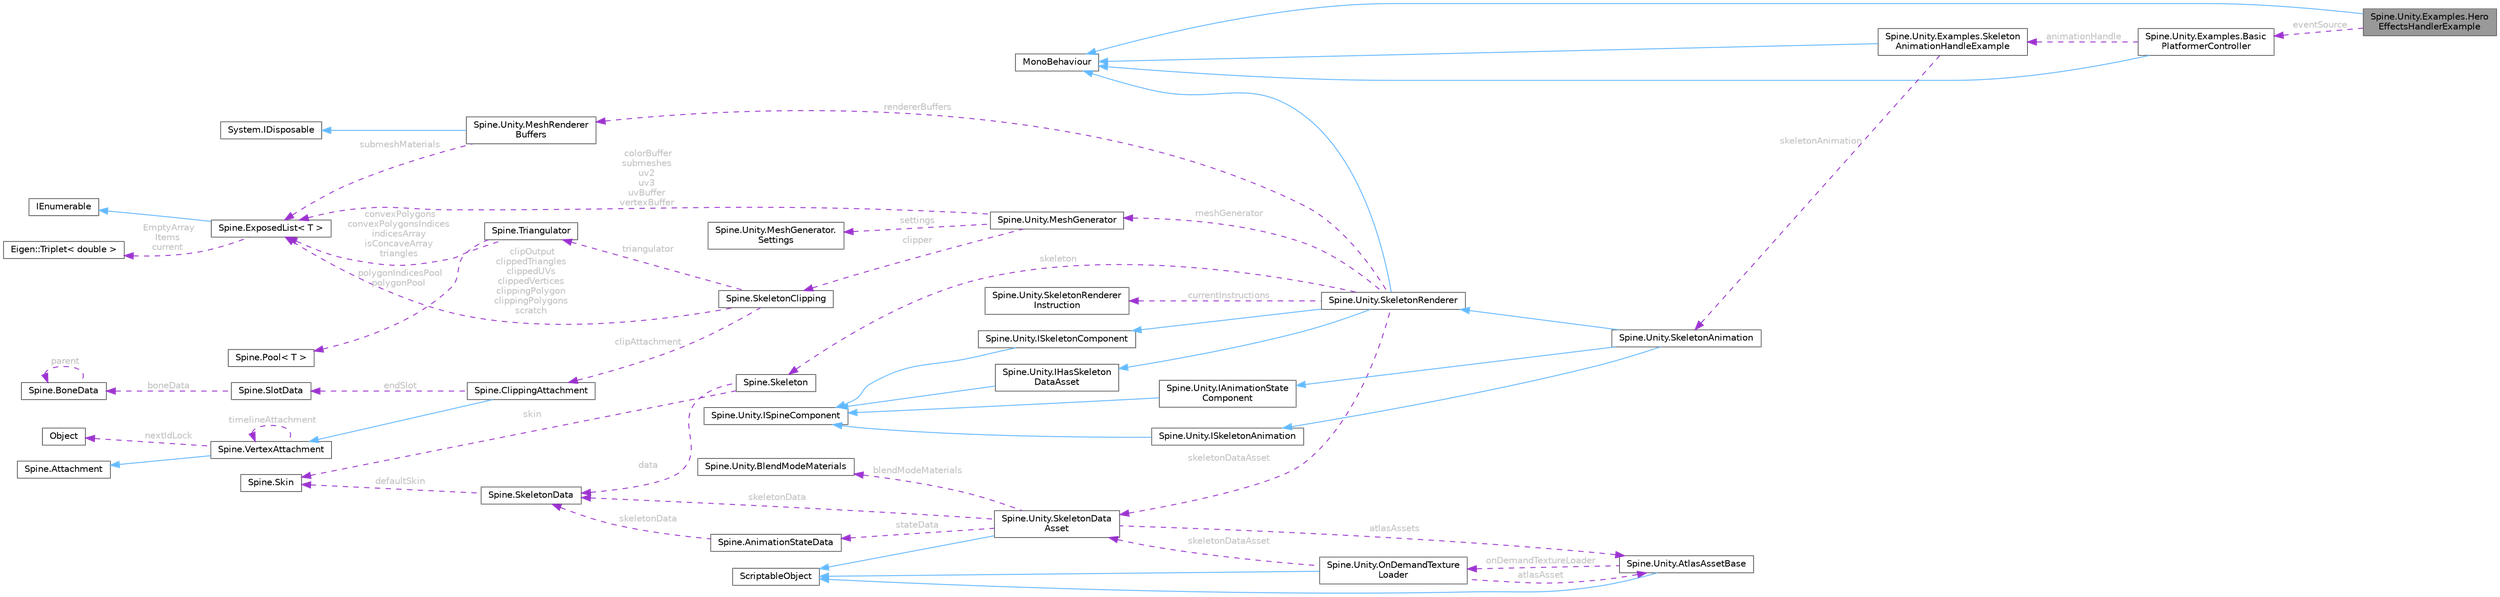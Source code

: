 digraph "Spine.Unity.Examples.HeroEffectsHandlerExample"
{
 // LATEX_PDF_SIZE
  bgcolor="transparent";
  edge [fontname=Helvetica,fontsize=10,labelfontname=Helvetica,labelfontsize=10];
  node [fontname=Helvetica,fontsize=10,shape=box,height=0.2,width=0.4];
  rankdir="LR";
  Node1 [id="Node000001",label="Spine.Unity.Examples.Hero\lEffectsHandlerExample",height=0.2,width=0.4,color="gray40", fillcolor="grey60", style="filled", fontcolor="black",tooltip=" "];
  Node2 -> Node1 [id="edge55_Node000001_Node000002",dir="back",color="steelblue1",style="solid",tooltip=" "];
  Node2 [id="Node000002",label="MonoBehaviour",height=0.2,width=0.4,color="gray40", fillcolor="white", style="filled",tooltip=" "];
  Node3 -> Node1 [id="edge56_Node000001_Node000003",dir="back",color="darkorchid3",style="dashed",tooltip=" ",label=" eventSource",fontcolor="grey" ];
  Node3 [id="Node000003",label="Spine.Unity.Examples.Basic\lPlatformerController",height=0.2,width=0.4,color="gray40", fillcolor="white", style="filled",URL="$class_spine_1_1_unity_1_1_examples_1_1_basic_platformer_controller.html",tooltip=" "];
  Node2 -> Node3 [id="edge57_Node000003_Node000002",dir="back",color="steelblue1",style="solid",tooltip=" "];
  Node4 -> Node3 [id="edge58_Node000003_Node000004",dir="back",color="darkorchid3",style="dashed",tooltip=" ",label=" animationHandle",fontcolor="grey" ];
  Node4 [id="Node000004",label="Spine.Unity.Examples.Skeleton\lAnimationHandleExample",height=0.2,width=0.4,color="gray40", fillcolor="white", style="filled",URL="$class_spine_1_1_unity_1_1_examples_1_1_skeleton_animation_handle_example.html",tooltip=" "];
  Node2 -> Node4 [id="edge59_Node000004_Node000002",dir="back",color="steelblue1",style="solid",tooltip=" "];
  Node5 -> Node4 [id="edge60_Node000004_Node000005",dir="back",color="darkorchid3",style="dashed",tooltip=" ",label=" skeletonAnimation",fontcolor="grey" ];
  Node5 [id="Node000005",label="Spine.Unity.SkeletonAnimation",height=0.2,width=0.4,color="gray40", fillcolor="white", style="filled",URL="$class_spine_1_1_unity_1_1_skeleton_animation.html",tooltip=" "];
  Node6 -> Node5 [id="edge61_Node000005_Node000006",dir="back",color="steelblue1",style="solid",tooltip=" "];
  Node6 [id="Node000006",label="Spine.Unity.SkeletonRenderer",height=0.2,width=0.4,color="gray40", fillcolor="white", style="filled",URL="$class_spine_1_1_unity_1_1_skeleton_renderer.html",tooltip="Base class of animated Spine skeleton components. This component manages and renders a skeleton."];
  Node2 -> Node6 [id="edge62_Node000006_Node000002",dir="back",color="steelblue1",style="solid",tooltip=" "];
  Node7 -> Node6 [id="edge63_Node000006_Node000007",dir="back",color="steelblue1",style="solid",tooltip=" "];
  Node7 [id="Node000007",label="Spine.Unity.ISkeletonComponent",height=0.2,width=0.4,color="gray40", fillcolor="white", style="filled",URL="$interface_spine_1_1_unity_1_1_i_skeleton_component.html",tooltip="A Spine-Unity Component that manages a Spine.Skeleton instance, instantiated from a SkeletonDataAsset..."];
  Node8 -> Node7 [id="edge64_Node000007_Node000008",dir="back",color="steelblue1",style="solid",tooltip=" "];
  Node8 [id="Node000008",label="Spine.Unity.ISpineComponent",height=0.2,width=0.4,color="gray40", fillcolor="white", style="filled",URL="$interface_spine_1_1_unity_1_1_i_spine_component.html",tooltip=" "];
  Node9 -> Node6 [id="edge65_Node000006_Node000009",dir="back",color="steelblue1",style="solid",tooltip=" "];
  Node9 [id="Node000009",label="Spine.Unity.IHasSkeleton\lDataAsset",height=0.2,width=0.4,color="gray40", fillcolor="white", style="filled",URL="$interface_spine_1_1_unity_1_1_i_has_skeleton_data_asset.html",tooltip="Holds a reference to a SkeletonDataAsset."];
  Node8 -> Node9 [id="edge66_Node000009_Node000008",dir="back",color="steelblue1",style="solid",tooltip=" "];
  Node10 -> Node6 [id="edge67_Node000006_Node000010",dir="back",color="darkorchid3",style="dashed",tooltip=" ",label=" skeletonDataAsset",fontcolor="grey" ];
  Node10 [id="Node000010",label="Spine.Unity.SkeletonData\lAsset",height=0.2,width=0.4,color="gray40", fillcolor="white", style="filled",URL="$class_spine_1_1_unity_1_1_skeleton_data_asset.html",tooltip=" "];
  Node11 -> Node10 [id="edge68_Node000010_Node000011",dir="back",color="steelblue1",style="solid",tooltip=" "];
  Node11 [id="Node000011",label="ScriptableObject",height=0.2,width=0.4,color="gray40", fillcolor="white", style="filled",tooltip=" "];
  Node12 -> Node10 [id="edge69_Node000010_Node000012",dir="back",color="darkorchid3",style="dashed",tooltip=" ",label=" atlasAssets",fontcolor="grey" ];
  Node12 [id="Node000012",label="Spine.Unity.AtlasAssetBase",height=0.2,width=0.4,color="gray40", fillcolor="white", style="filled",URL="$class_spine_1_1_unity_1_1_atlas_asset_base.html",tooltip=" "];
  Node11 -> Node12 [id="edge70_Node000012_Node000011",dir="back",color="steelblue1",style="solid",tooltip=" "];
  Node13 -> Node12 [id="edge71_Node000012_Node000013",dir="back",color="darkorchid3",style="dashed",tooltip=" ",label=" onDemandTextureLoader",fontcolor="grey" ];
  Node13 [id="Node000013",label="Spine.Unity.OnDemandTexture\lLoader",height=0.2,width=0.4,color="gray40", fillcolor="white", style="filled",URL="$class_spine_1_1_unity_1_1_on_demand_texture_loader.html",tooltip=" "];
  Node11 -> Node13 [id="edge72_Node000013_Node000011",dir="back",color="steelblue1",style="solid",tooltip=" "];
  Node12 -> Node13 [id="edge73_Node000013_Node000012",dir="back",color="darkorchid3",style="dashed",tooltip=" ",label=" atlasAsset",fontcolor="grey" ];
  Node10 -> Node13 [id="edge74_Node000013_Node000010",dir="back",color="darkorchid3",style="dashed",tooltip=" ",label=" skeletonDataAsset",fontcolor="grey" ];
  Node14 -> Node10 [id="edge75_Node000010_Node000014",dir="back",color="darkorchid3",style="dashed",tooltip=" ",label=" blendModeMaterials",fontcolor="grey" ];
  Node14 [id="Node000014",label="Spine.Unity.BlendModeMaterials",height=0.2,width=0.4,color="gray40", fillcolor="white", style="filled",URL="$class_spine_1_1_unity_1_1_blend_mode_materials.html",tooltip=" "];
  Node15 -> Node10 [id="edge76_Node000010_Node000015",dir="back",color="darkorchid3",style="dashed",tooltip=" ",label=" skeletonData",fontcolor="grey" ];
  Node15 [id="Node000015",label="Spine.SkeletonData",height=0.2,width=0.4,color="gray40", fillcolor="white", style="filled",URL="$class_spine_1_1_skeleton_data.html",tooltip="Stores the setup pose and all of the stateless data for a skeleton."];
  Node16 -> Node15 [id="edge77_Node000015_Node000016",dir="back",color="darkorchid3",style="dashed",tooltip=" ",label=" defaultSkin",fontcolor="grey" ];
  Node16 [id="Node000016",label="Spine.Skin",height=0.2,width=0.4,color="gray40", fillcolor="white", style="filled",URL="$class_spine_1_1_skin.html",tooltip="Stores attachments by slot index and attachment name."];
  Node17 -> Node10 [id="edge78_Node000010_Node000017",dir="back",color="darkorchid3",style="dashed",tooltip=" ",label=" stateData",fontcolor="grey" ];
  Node17 [id="Node000017",label="Spine.AnimationStateData",height=0.2,width=0.4,color="gray40", fillcolor="white", style="filled",URL="$class_spine_1_1_animation_state_data.html",tooltip="Stores mix (crossfade) durations to be applied when AnimationState animations are changed."];
  Node15 -> Node17 [id="edge79_Node000017_Node000015",dir="back",color="darkorchid3",style="dashed",tooltip=" ",label=" skeletonData",fontcolor="grey" ];
  Node18 -> Node6 [id="edge80_Node000006_Node000018",dir="back",color="darkorchid3",style="dashed",tooltip=" ",label=" currentInstructions",fontcolor="grey" ];
  Node18 [id="Node000018",label="Spine.Unity.SkeletonRenderer\lInstruction",height=0.2,width=0.4,color="gray40", fillcolor="white", style="filled",URL="$class_spine_1_1_unity_1_1_skeleton_renderer_instruction.html",tooltip="Instructions used by a SkeletonRenderer to render a mesh."];
  Node19 -> Node6 [id="edge81_Node000006_Node000019",dir="back",color="darkorchid3",style="dashed",tooltip=" ",label=" meshGenerator",fontcolor="grey" ];
  Node19 [id="Node000019",label="Spine.Unity.MeshGenerator",height=0.2,width=0.4,color="gray40", fillcolor="white", style="filled",URL="$class_spine_1_1_unity_1_1_mesh_generator.html",tooltip="Holds several methods to prepare and generate a UnityEngine mesh based on a skeleton...."];
  Node20 -> Node19 [id="edge82_Node000019_Node000020",dir="back",color="darkorchid3",style="dashed",tooltip=" ",label=" settings",fontcolor="grey" ];
  Node20 [id="Node000020",label="Spine.Unity.MeshGenerator.\lSettings",height=0.2,width=0.4,color="gray40", fillcolor="white", style="filled",URL="$struct_spine_1_1_unity_1_1_mesh_generator_1_1_settings.html",tooltip=" "];
  Node21 -> Node19 [id="edge83_Node000019_Node000021",dir="back",color="darkorchid3",style="dashed",tooltip=" ",label=" colorBuffer\nsubmeshes\nuv2\nuv3\nuvBuffer\nvertexBuffer",fontcolor="grey" ];
  Node21 [id="Node000021",label="Spine.ExposedList\< T \>",height=0.2,width=0.4,color="gray40", fillcolor="white", style="filled",URL="$class_spine_1_1_exposed_list-1-g.html",tooltip=" "];
  Node22 -> Node21 [id="edge84_Node000021_Node000022",dir="back",color="steelblue1",style="solid",tooltip=" "];
  Node22 [id="Node000022",label="IEnumerable",height=0.2,width=0.4,color="gray40", fillcolor="white", style="filled",tooltip=" "];
  Node23 -> Node21 [id="edge85_Node000021_Node000023",dir="back",color="darkorchid3",style="dashed",tooltip=" ",label=" EmptyArray\nItems\ncurrent",fontcolor="grey" ];
  Node23 [id="Node000023",label="Eigen::Triplet\< double \>",height=0.2,width=0.4,color="gray40", fillcolor="white", style="filled",URL="$class_eigen_1_1_triplet.html",tooltip=" "];
  Node24 -> Node19 [id="edge86_Node000019_Node000024",dir="back",color="darkorchid3",style="dashed",tooltip=" ",label=" clipper",fontcolor="grey" ];
  Node24 [id="Node000024",label="Spine.SkeletonClipping",height=0.2,width=0.4,color="gray40", fillcolor="white", style="filled",URL="$class_spine_1_1_skeleton_clipping.html",tooltip=" "];
  Node25 -> Node24 [id="edge87_Node000024_Node000025",dir="back",color="darkorchid3",style="dashed",tooltip=" ",label=" triangulator",fontcolor="grey" ];
  Node25 [id="Node000025",label="Spine.Triangulator",height=0.2,width=0.4,color="gray40", fillcolor="white", style="filled",URL="$class_spine_1_1_triangulator.html",tooltip=" "];
  Node21 -> Node25 [id="edge88_Node000025_Node000021",dir="back",color="darkorchid3",style="dashed",tooltip=" ",label=" convexPolygons\nconvexPolygonsIndices\nindicesArray\nisConcaveArray\ntriangles",fontcolor="grey" ];
  Node26 -> Node25 [id="edge89_Node000025_Node000026",dir="back",color="darkorchid3",style="dashed",tooltip=" ",label=" polygonIndicesPool\npolygonPool",fontcolor="grey" ];
  Node26 [id="Node000026",label="Spine.Pool\< T \>",height=0.2,width=0.4,color="gray40", fillcolor="white", style="filled",URL="$class_spine_1_1_pool-1-g.html",tooltip=" "];
  Node21 -> Node24 [id="edge90_Node000024_Node000021",dir="back",color="darkorchid3",style="dashed",tooltip=" ",label=" clipOutput\nclippedTriangles\nclippedUVs\nclippedVertices\nclippingPolygon\nclippingPolygons\nscratch",fontcolor="grey" ];
  Node27 -> Node24 [id="edge91_Node000024_Node000027",dir="back",color="darkorchid3",style="dashed",tooltip=" ",label=" clipAttachment",fontcolor="grey" ];
  Node27 [id="Node000027",label="Spine.ClippingAttachment",height=0.2,width=0.4,color="gray40", fillcolor="white", style="filled",URL="$class_spine_1_1_clipping_attachment.html",tooltip=" "];
  Node28 -> Node27 [id="edge92_Node000027_Node000028",dir="back",color="steelblue1",style="solid",tooltip=" "];
  Node28 [id="Node000028",label="Spine.VertexAttachment",height=0.2,width=0.4,color="gray40", fillcolor="white", style="filled",URL="$class_spine_1_1_vertex_attachment.html",tooltip=">An attachment with vertices that are transformed by one or more bones and can be deformed by a slot'..."];
  Node29 -> Node28 [id="edge93_Node000028_Node000029",dir="back",color="steelblue1",style="solid",tooltip=" "];
  Node29 [id="Node000029",label="Spine.Attachment",height=0.2,width=0.4,color="gray40", fillcolor="white", style="filled",URL="$class_spine_1_1_attachment.html",tooltip="The base class for all attachments."];
  Node30 -> Node28 [id="edge94_Node000028_Node000030",dir="back",color="darkorchid3",style="dashed",tooltip=" ",label=" nextIdLock",fontcolor="grey" ];
  Node30 [id="Node000030",label="Object",height=0.2,width=0.4,color="gray40", fillcolor="white", style="filled",URL="$class_object.html",tooltip=" "];
  Node28 -> Node28 [id="edge95_Node000028_Node000028",dir="back",color="darkorchid3",style="dashed",tooltip=" ",label=" timelineAttachment",fontcolor="grey" ];
  Node31 -> Node27 [id="edge96_Node000027_Node000031",dir="back",color="darkorchid3",style="dashed",tooltip=" ",label=" endSlot",fontcolor="grey" ];
  Node31 [id="Node000031",label="Spine.SlotData",height=0.2,width=0.4,color="gray40", fillcolor="white", style="filled",URL="$class_spine_1_1_slot_data.html",tooltip=" "];
  Node32 -> Node31 [id="edge97_Node000031_Node000032",dir="back",color="darkorchid3",style="dashed",tooltip=" ",label=" boneData",fontcolor="grey" ];
  Node32 [id="Node000032",label="Spine.BoneData",height=0.2,width=0.4,color="gray40", fillcolor="white", style="filled",URL="$class_spine_1_1_bone_data.html",tooltip=" "];
  Node32 -> Node32 [id="edge98_Node000032_Node000032",dir="back",color="darkorchid3",style="dashed",tooltip=" ",label=" parent",fontcolor="grey" ];
  Node33 -> Node6 [id="edge99_Node000006_Node000033",dir="back",color="darkorchid3",style="dashed",tooltip=" ",label=" rendererBuffers",fontcolor="grey" ];
  Node33 [id="Node000033",label="Spine.Unity.MeshRenderer\lBuffers",height=0.2,width=0.4,color="gray40", fillcolor="white", style="filled",URL="$class_spine_1_1_unity_1_1_mesh_renderer_buffers.html",tooltip="A double-buffered Mesh, and a shared material array, bundled for use by Spine components that need to..."];
  Node34 -> Node33 [id="edge100_Node000033_Node000034",dir="back",color="steelblue1",style="solid",tooltip=" "];
  Node34 [id="Node000034",label="System.IDisposable",height=0.2,width=0.4,color="gray40", fillcolor="white", style="filled",tooltip=" "];
  Node21 -> Node33 [id="edge101_Node000033_Node000021",dir="back",color="darkorchid3",style="dashed",tooltip=" ",label=" submeshMaterials",fontcolor="grey" ];
  Node35 -> Node6 [id="edge102_Node000006_Node000035",dir="back",color="darkorchid3",style="dashed",tooltip=" ",label=" skeleton",fontcolor="grey" ];
  Node35 [id="Node000035",label="Spine.Skeleton",height=0.2,width=0.4,color="gray40", fillcolor="white", style="filled",URL="$class_spine_1_1_skeleton.html",tooltip=" "];
  Node15 -> Node35 [id="edge103_Node000035_Node000015",dir="back",color="darkorchid3",style="dashed",tooltip=" ",label=" data",fontcolor="grey" ];
  Node16 -> Node35 [id="edge104_Node000035_Node000016",dir="back",color="darkorchid3",style="dashed",tooltip=" ",label=" skin",fontcolor="grey" ];
  Node36 -> Node5 [id="edge105_Node000005_Node000036",dir="back",color="steelblue1",style="solid",tooltip=" "];
  Node36 [id="Node000036",label="Spine.Unity.ISkeletonAnimation",height=0.2,width=0.4,color="gray40", fillcolor="white", style="filled",URL="$interface_spine_1_1_unity_1_1_i_skeleton_animation.html",tooltip="A Spine-Unity Component that animates a Skeleton but not necessarily with a Spine...."];
  Node8 -> Node36 [id="edge106_Node000036_Node000008",dir="back",color="steelblue1",style="solid",tooltip=" "];
  Node37 -> Node5 [id="edge107_Node000005_Node000037",dir="back",color="steelblue1",style="solid",tooltip=" "];
  Node37 [id="Node000037",label="Spine.Unity.IAnimationState\lComponent",height=0.2,width=0.4,color="gray40", fillcolor="white", style="filled",URL="$interface_spine_1_1_unity_1_1_i_animation_state_component.html",tooltip="A Spine-Unity Component that uses a Spine.AnimationState to animate its skeleton."];
  Node8 -> Node37 [id="edge108_Node000037_Node000008",dir="back",color="steelblue1",style="solid",tooltip=" "];
}
